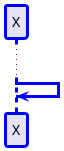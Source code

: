 {
  "sha1": "r5ga4emd6csgjcync1p36dmbi5y0o1u",
  "insertion": {
    "when": "2025-05-14T19:42:26.448Z",
    "url": "https://github.com/plantuml/plantuml/pull/2159",
    "user": "The-Lum"
  }
}
@startuml
<style>
sequenceDiagram {
    LineColor blue
    LineThickness 3
}
</style>

participant X
...
X -> X
@enduml
